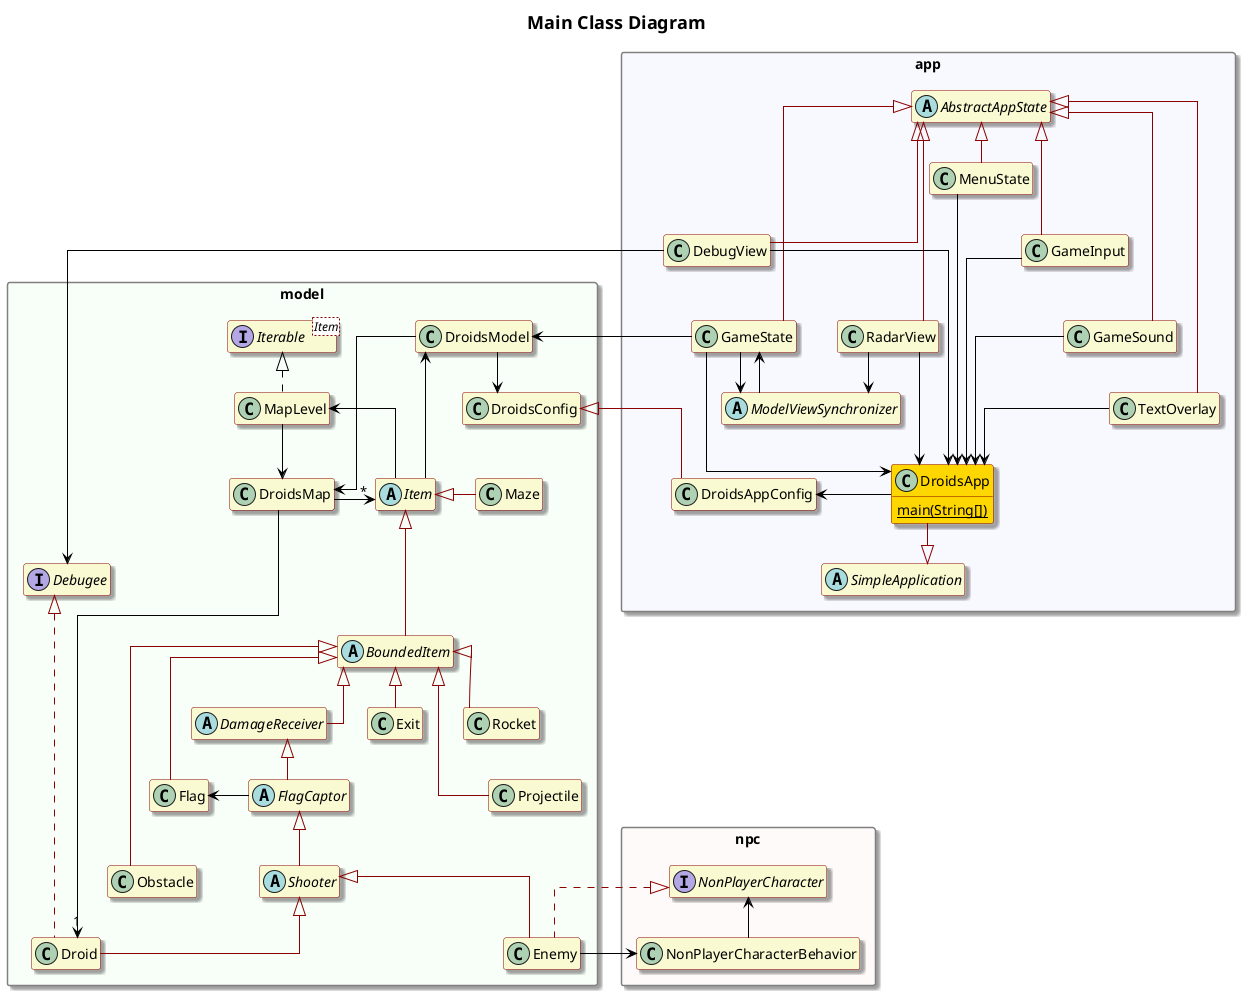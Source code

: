 @startuml
'https://plantuml.com/class-diagram

skinparam linetype ortho
skinparam Shadowing true
skinparam nodesep 40
skinparam ranksep 40
skinparam title {
   FontName Arial
}
skinparam package {
   Style rectangle
   BorderColor Gray
}
skinparam class {
   BackgroundColor LightGoldenRodYellow
   BorderColor DarkRed
   FontName Arial
   ArrowColor Black
}
'skinparam groupInheritance 2

hide empty members
'hide circle

title = Main Class Diagram

namespace app #F8F8FF {
   abstract class SimpleApplication
   abstract class AbstractAppState
   abstract class ModelViewSynchronizer

   AbstractAppState <|-[#DarkRed]- DebugView
   AbstractAppState <|-[#DarkRed]- MenuState
   AbstractAppState <|-[#DarkRed]- TextOverlay
   AbstractAppState <|-[#DarkRed]- GameInput
   AbstractAppState <|-[#DarkRed]- GameSound
   AbstractAppState <|-[#DarkRed]- RadarView
   AbstractAppState <|-[#DarkRed]- GameState
   ModelViewSynchronizer --> GameState

   class DroidsApp #Gold {
   {static} main(String[])
   }

   DroidsApp -[#DarkRed]-|> SimpleApplication
   GameInput --> DroidsApp
   GameSound --> DroidsApp
   GameState --> DroidsApp
   MenuState --> DroidsApp
   TextOverlay --> DroidsApp
   RadarView --> DroidsApp
   DebugView --> DroidsApp
   MenuState -[hidden]- GameInput
   GameInput -[hidden]- GameSound
   GameSound -[hidden]- TextOverlay
   DebugView -[hidden]- GameState
   GameState -[hidden] GameSound
   DroidsApp -l-> DroidsAppConfig
}

namespace model #F8FFF8 {
   interface Debugee
   DroidsModel --> DroidsConfig
   app.GameState -> DroidsModel
   app.GameState --> app.ModelViewSynchronizer
   app.RadarView --> app.ModelViewSynchronizer
   DroidsModel --> DroidsMap

   interface Iterable<Item>
   Iterable <|.. MapLevel
   MapLevel --> DroidsMap
   abstract class Item
   abstract class BoundedItem
   abstract class DamageReceiver
   abstract class FlagCaptor
   abstract class Shooter
   MapLevel <- Item
   Item <|-[#DarkRed]-- BoundedItem
   Item <|-[#DarkRed] Maze
   DroidsModel <--- Item
   BoundedItem <|-[#DarkRed]- Flag
   BoundedItem <|-[#DarkRed]- Exit
   BoundedItem <|-[#DarkRed]- DamageReceiver
   BoundedItem <|-[#DarkRed]- Rocket
   BoundedItem <|-[#DarkRed]-- Projectile
   BoundedItem <|-[#DarkRed]--- Obstacle
   DamageReceiver <|-[#DarkRed]- FlagCaptor
   Flag <- FlagCaptor
   FlagCaptor <|-[#DarkRed]- Shooter
   Shooter <|-[#DarkRed]- Enemy
   Shooter <|-[#DarkRed]- Droid
   Debugee <|....[#DarkRed].. Droid
   DroidsMap ----> "1" Droid
   DroidsMap -> "*" Item
   DroidsConfig <|-[#DarkRed] app.DroidsAppConfig
}

namespace npc #Snow {
   interface NonPlayerCharacter
   NonPlayerCharacter <-- NonPlayerCharacterBehavior
}

npc.NonPlayerCharacter <|.[#DarkRed]. model.Enemy
model.Enemy --> npc.NonPlayerCharacterBehavior
app.SimpleApplication -[hidden]- npc.NonPlayerCharacter
app.DebugView -> model.Debugee
@enduml